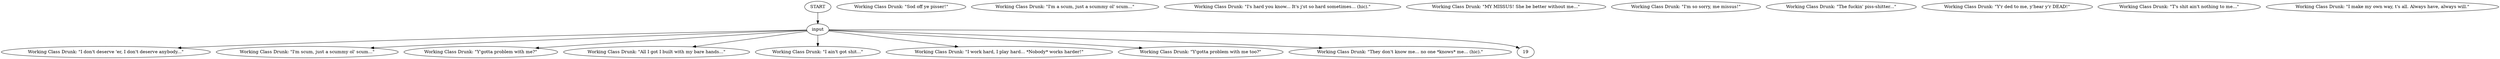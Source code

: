 # PLAZA / WORKING CLASS DRUNK barks
# Barks from a working class man with a drinking problem. Triggers an authority orb if you've met the working class woman.
# ==================================================
digraph G {
	  0 [label="START"];
	  1 [label="input"];
	  2 [label="Working Class Drunk: \"Sod off ye pisser!\""];
	  3 [label="Working Class Drunk: \"I'm a scum, just a scummy ol' scum...\""];
	  4 [label="Working Class Drunk: \"I don't deserve 'er, I don't deserve anybody...\""];
	  5 [label="Working Class Drunk: \"I's hard you know... It's j'st so hard sometimes... (hic).\""];
	  6 [label="Working Class Drunk: \"I'm scum, just a scummy ol' scum...\""];
	  7 [label="Working Class Drunk: \"Y'gotta problem with me?\""];
	  8 [label="Working Class Drunk: \"MY MISSUS! She be better without me...\""];
	  9 [label="Working Class Drunk: \"I'm so sorry, me missus!\""];
	  10 [label="Working Class Drunk: \"The fuckin' piss-shitter...\""];
	  11 [label="Working Class Drunk: \"Y'r ded to me, y'hear y'r DEAD!\""];
	  12 [label="Working Class Drunk: \"T's shit ain't nothing to me...\""];
	  13 [label="Working Class Drunk: \"All I got I built with my bare hands...\""];
	  14 [label="Working Class Drunk: \"I ain't got shit...\""];
	  15 [label="Working Class Drunk: \"I work hard, I play hard... *Nobody* works harder!\""];
	  16 [label="Working Class Drunk: \"Y'gotta problem with me too?\""];
	  17 [label="Working Class Drunk: \"I make my own way, t's all. Always have, always will.\""];
	  18 [label="Working Class Drunk: \"They don't know me... no one *knows* me... (hic).\""];
	  0 -> 1
	  1 -> 4
	  1 -> 6
	  1 -> 7
	  1 -> 13
	  1 -> 14
	  1 -> 15
	  1 -> 16
	  1 -> 18
	  1 -> 19
}


